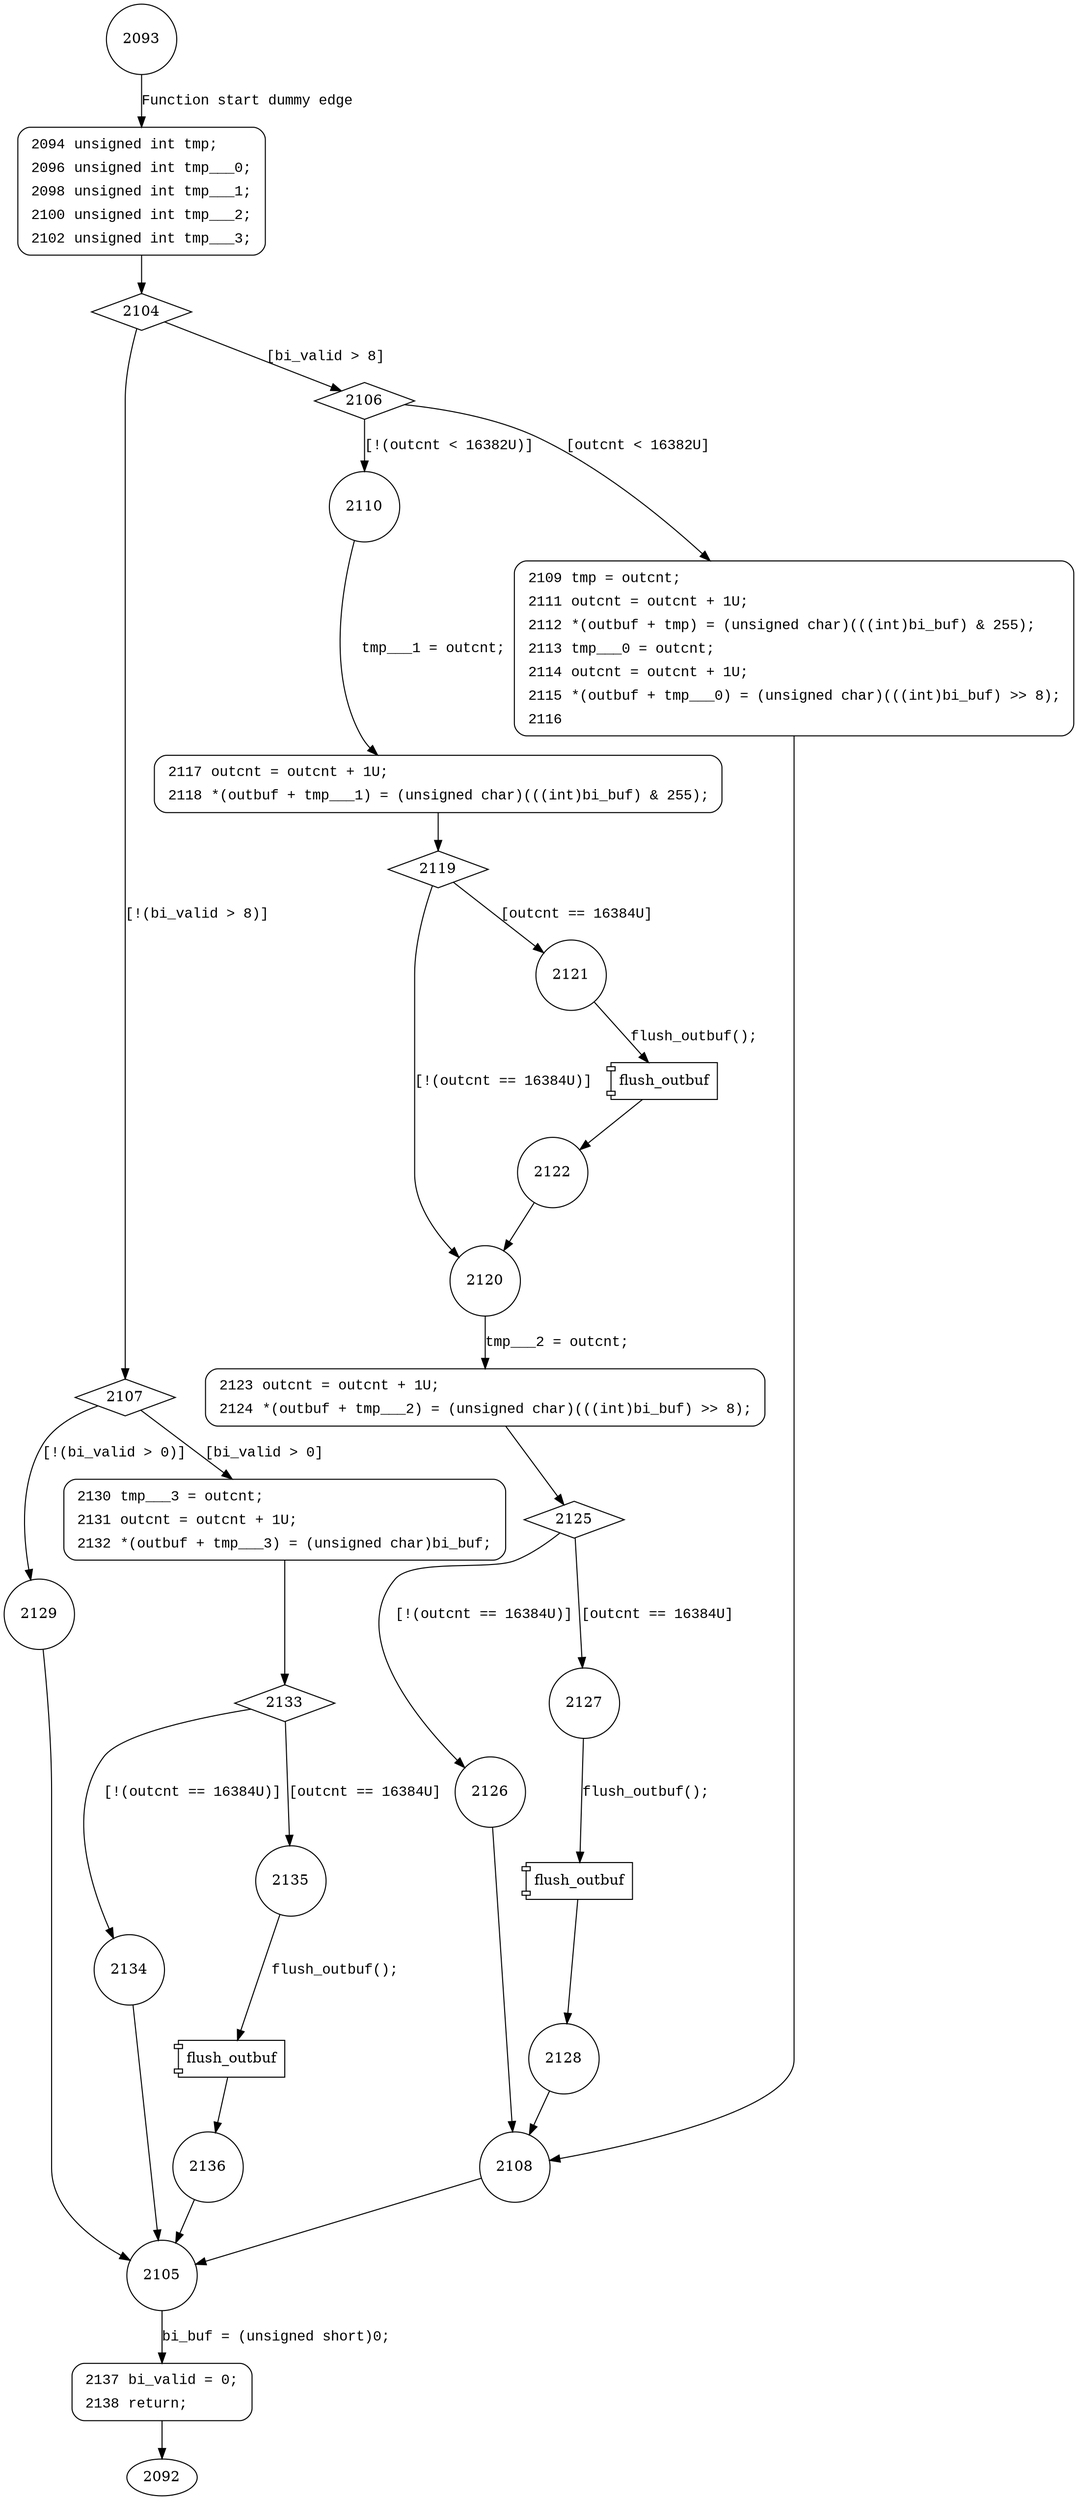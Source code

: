 digraph bi_windup {
2093 [shape="circle"]
2094 [shape="circle"]
2104 [shape="diamond"]
2107 [shape="diamond"]
2106 [shape="diamond"]
2110 [shape="circle"]
2109 [shape="circle"]
2108 [shape="circle"]
2105 [shape="circle"]
2137 [shape="circle"]
2117 [shape="circle"]
2119 [shape="diamond"]
2120 [shape="circle"]
2121 [shape="circle"]
2122 [shape="circle"]
2123 [shape="circle"]
2125 [shape="diamond"]
2126 [shape="circle"]
2127 [shape="circle"]
2128 [shape="circle"]
2129 [shape="circle"]
2130 [shape="circle"]
2133 [shape="diamond"]
2134 [shape="circle"]
2135 [shape="circle"]
2136 [shape="circle"]
2094 [style="filled,bold" penwidth="1" fillcolor="white" fontname="Courier New" shape="Mrecord" label=<<table border="0" cellborder="0" cellpadding="3" bgcolor="white"><tr><td align="right">2094</td><td align="left">unsigned int tmp;</td></tr><tr><td align="right">2096</td><td align="left">unsigned int tmp___0;</td></tr><tr><td align="right">2098</td><td align="left">unsigned int tmp___1;</td></tr><tr><td align="right">2100</td><td align="left">unsigned int tmp___2;</td></tr><tr><td align="right">2102</td><td align="left">unsigned int tmp___3;</td></tr></table>>]
2094 -> 2104[label=""]
2109 [style="filled,bold" penwidth="1" fillcolor="white" fontname="Courier New" shape="Mrecord" label=<<table border="0" cellborder="0" cellpadding="3" bgcolor="white"><tr><td align="right">2109</td><td align="left">tmp = outcnt;</td></tr><tr><td align="right">2111</td><td align="left">outcnt = outcnt + 1U;</td></tr><tr><td align="right">2112</td><td align="left">*(outbuf + tmp) = (unsigned char)(((int)bi_buf) &amp; 255);</td></tr><tr><td align="right">2113</td><td align="left">tmp___0 = outcnt;</td></tr><tr><td align="right">2114</td><td align="left">outcnt = outcnt + 1U;</td></tr><tr><td align="right">2115</td><td align="left">*(outbuf + tmp___0) = (unsigned char)(((int)bi_buf) &gt;&gt; 8);</td></tr><tr><td align="right">2116</td><td align="left"></td></tr></table>>]
2109 -> 2108[label=""]
2137 [style="filled,bold" penwidth="1" fillcolor="white" fontname="Courier New" shape="Mrecord" label=<<table border="0" cellborder="0" cellpadding="3" bgcolor="white"><tr><td align="right">2137</td><td align="left">bi_valid = 0;</td></tr><tr><td align="right">2138</td><td align="left">return;</td></tr></table>>]
2137 -> 2092[label=""]
2117 [style="filled,bold" penwidth="1" fillcolor="white" fontname="Courier New" shape="Mrecord" label=<<table border="0" cellborder="0" cellpadding="3" bgcolor="white"><tr><td align="right">2117</td><td align="left">outcnt = outcnt + 1U;</td></tr><tr><td align="right">2118</td><td align="left">*(outbuf + tmp___1) = (unsigned char)(((int)bi_buf) &amp; 255);</td></tr></table>>]
2117 -> 2119[label=""]
2123 [style="filled,bold" penwidth="1" fillcolor="white" fontname="Courier New" shape="Mrecord" label=<<table border="0" cellborder="0" cellpadding="3" bgcolor="white"><tr><td align="right">2123</td><td align="left">outcnt = outcnt + 1U;</td></tr><tr><td align="right">2124</td><td align="left">*(outbuf + tmp___2) = (unsigned char)(((int)bi_buf) &gt;&gt; 8);</td></tr></table>>]
2123 -> 2125[label=""]
2130 [style="filled,bold" penwidth="1" fillcolor="white" fontname="Courier New" shape="Mrecord" label=<<table border="0" cellborder="0" cellpadding="3" bgcolor="white"><tr><td align="right">2130</td><td align="left">tmp___3 = outcnt;</td></tr><tr><td align="right">2131</td><td align="left">outcnt = outcnt + 1U;</td></tr><tr><td align="right">2132</td><td align="left">*(outbuf + tmp___3) = (unsigned char)bi_buf;</td></tr></table>>]
2130 -> 2133[label=""]
2093 -> 2094 [label="Function start dummy edge" fontname="Courier New"]
2104 -> 2107 [label="[!(bi_valid > 8)]" fontname="Courier New"]
2104 -> 2106 [label="[bi_valid > 8]" fontname="Courier New"]
2106 -> 2110 [label="[!(outcnt < 16382U)]" fontname="Courier New"]
2106 -> 2109 [label="[outcnt < 16382U]" fontname="Courier New"]
2108 -> 2105 [label="" fontname="Courier New"]
2105 -> 2137 [label="bi_buf = (unsigned short)0;" fontname="Courier New"]
2110 -> 2117 [label="tmp___1 = outcnt;" fontname="Courier New"]
2119 -> 2120 [label="[!(outcnt == 16384U)]" fontname="Courier New"]
2119 -> 2121 [label="[outcnt == 16384U]" fontname="Courier New"]
100209 [shape="component" label="flush_outbuf"]
2121 -> 100209 [label="flush_outbuf();" fontname="Courier New"]
100209 -> 2122 [label="" fontname="Courier New"]
2120 -> 2123 [label="tmp___2 = outcnt;" fontname="Courier New"]
2125 -> 2126 [label="[!(outcnt == 16384U)]" fontname="Courier New"]
2125 -> 2127 [label="[outcnt == 16384U]" fontname="Courier New"]
100210 [shape="component" label="flush_outbuf"]
2127 -> 100210 [label="flush_outbuf();" fontname="Courier New"]
100210 -> 2128 [label="" fontname="Courier New"]
2126 -> 2108 [label="" fontname="Courier New"]
2107 -> 2129 [label="[!(bi_valid > 0)]" fontname="Courier New"]
2107 -> 2130 [label="[bi_valid > 0]" fontname="Courier New"]
2133 -> 2134 [label="[!(outcnt == 16384U)]" fontname="Courier New"]
2133 -> 2135 [label="[outcnt == 16384U]" fontname="Courier New"]
100211 [shape="component" label="flush_outbuf"]
2135 -> 100211 [label="flush_outbuf();" fontname="Courier New"]
100211 -> 2136 [label="" fontname="Courier New"]
2134 -> 2105 [label="" fontname="Courier New"]
2122 -> 2120 [label="" fontname="Courier New"]
2128 -> 2108 [label="" fontname="Courier New"]
2136 -> 2105 [label="" fontname="Courier New"]
2129 -> 2105 [label="" fontname="Courier New"]
}
